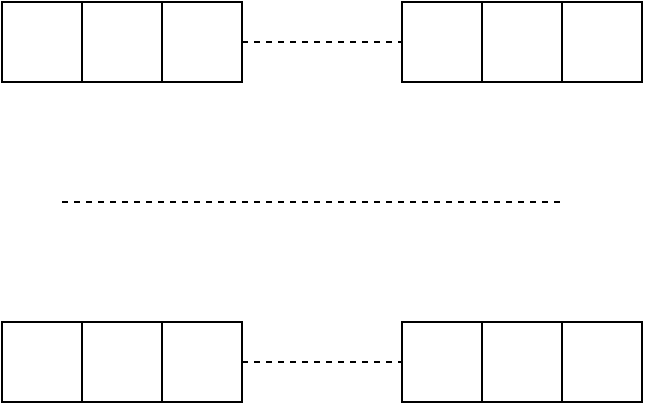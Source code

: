 <mxfile version="15.5.9" type="github"><diagram id="roDnWPQaQlmuI9t2t1CC" name="Page-1"><mxGraphModel dx="571" dy="973" grid="1" gridSize="10" guides="1" tooltips="1" connect="1" arrows="1" fold="1" page="1" pageScale="1" pageWidth="827" pageHeight="1169" math="0" shadow="0"><root><mxCell id="0"/><mxCell id="1" parent="0"/><mxCell id="7UiXCHAzpKj8F2enLyCp-1" value="" style="whiteSpace=wrap;html=1;aspect=fixed;" parent="1" vertex="1"><mxGeometry x="240" y="240" width="40" height="40" as="geometry"/></mxCell><mxCell id="7UiXCHAzpKj8F2enLyCp-2" value="" style="whiteSpace=wrap;html=1;aspect=fixed;" parent="1" vertex="1"><mxGeometry x="280" y="240" width="40" height="40" as="geometry"/></mxCell><mxCell id="7UiXCHAzpKj8F2enLyCp-3" value="" style="whiteSpace=wrap;html=1;aspect=fixed;" parent="1" vertex="1"><mxGeometry x="320" y="240" width="40" height="40" as="geometry"/></mxCell><mxCell id="7UiXCHAzpKj8F2enLyCp-4" value="" style="whiteSpace=wrap;html=1;aspect=fixed;" parent="1" vertex="1"><mxGeometry x="440" y="240" width="40" height="40" as="geometry"/></mxCell><mxCell id="7UiXCHAzpKj8F2enLyCp-5" value="" style="whiteSpace=wrap;html=1;aspect=fixed;" parent="1" vertex="1"><mxGeometry x="480" y="240" width="40" height="40" as="geometry"/></mxCell><mxCell id="7UiXCHAzpKj8F2enLyCp-6" value="" style="whiteSpace=wrap;html=1;aspect=fixed;" parent="1" vertex="1"><mxGeometry x="520" y="240" width="40" height="40" as="geometry"/></mxCell><mxCell id="7UiXCHAzpKj8F2enLyCp-7" value="" style="endArrow=none;dashed=1;html=1;rounded=0;entryX=0;entryY=0.5;entryDx=0;entryDy=0;exitX=1;exitY=0.5;exitDx=0;exitDy=0;" parent="1" source="7UiXCHAzpKj8F2enLyCp-3" target="7UiXCHAzpKj8F2enLyCp-4" edge="1"><mxGeometry width="50" height="50" relative="1" as="geometry"><mxPoint x="340" y="410" as="sourcePoint"/><mxPoint x="440" y="255" as="targetPoint"/></mxGeometry></mxCell><mxCell id="7UiXCHAzpKj8F2enLyCp-8" value="" style="whiteSpace=wrap;html=1;aspect=fixed;" parent="1" vertex="1"><mxGeometry x="240" y="400" width="40" height="40" as="geometry"/></mxCell><mxCell id="7UiXCHAzpKj8F2enLyCp-9" value="" style="whiteSpace=wrap;html=1;aspect=fixed;" parent="1" vertex="1"><mxGeometry x="280" y="400" width="40" height="40" as="geometry"/></mxCell><mxCell id="7UiXCHAzpKj8F2enLyCp-10" value="" style="whiteSpace=wrap;html=1;aspect=fixed;" parent="1" vertex="1"><mxGeometry x="320" y="400" width="40" height="40" as="geometry"/></mxCell><mxCell id="7UiXCHAzpKj8F2enLyCp-11" value="" style="whiteSpace=wrap;html=1;aspect=fixed;" parent="1" vertex="1"><mxGeometry x="440" y="400" width="40" height="40" as="geometry"/></mxCell><mxCell id="7UiXCHAzpKj8F2enLyCp-12" value="" style="whiteSpace=wrap;html=1;aspect=fixed;" parent="1" vertex="1"><mxGeometry x="480" y="400" width="40" height="40" as="geometry"/></mxCell><mxCell id="7UiXCHAzpKj8F2enLyCp-13" value="" style="whiteSpace=wrap;html=1;aspect=fixed;" parent="1" vertex="1"><mxGeometry x="520" y="400" width="40" height="40" as="geometry"/></mxCell><mxCell id="7UiXCHAzpKj8F2enLyCp-14" value="" style="endArrow=none;dashed=1;html=1;rounded=0;entryX=0;entryY=0.5;entryDx=0;entryDy=0;exitX=1;exitY=0.5;exitDx=0;exitDy=0;" parent="1" source="7UiXCHAzpKj8F2enLyCp-10" target="7UiXCHAzpKj8F2enLyCp-11" edge="1"><mxGeometry width="50" height="50" relative="1" as="geometry"><mxPoint x="340" y="570" as="sourcePoint"/><mxPoint x="440" y="415" as="targetPoint"/></mxGeometry></mxCell><mxCell id="7UiXCHAzpKj8F2enLyCp-15" value="" style="endArrow=none;dashed=1;html=1;rounded=0;" parent="1" edge="1"><mxGeometry width="50" height="50" relative="1" as="geometry"><mxPoint x="270" y="340" as="sourcePoint"/><mxPoint x="520" y="340" as="targetPoint"/></mxGeometry></mxCell></root></mxGraphModel></diagram></mxfile>